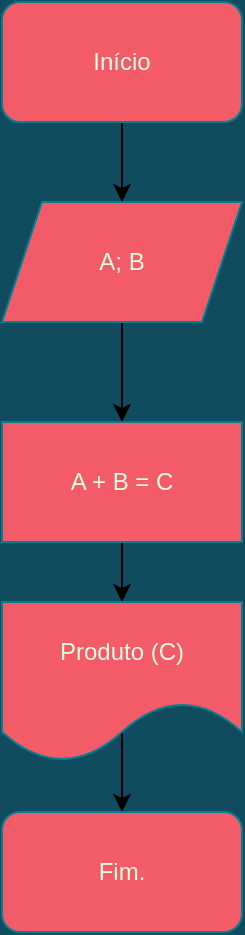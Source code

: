 <mxfile version="17.1.3" type="github">
  <diagram id="C5RBs43oDa-KdzZeNtuy" name="Page-1">
    <mxGraphModel dx="1021" dy="518" grid="1" gridSize="10" guides="1" tooltips="1" connect="1" arrows="1" fold="1" page="1" pageScale="1" pageWidth="827" pageHeight="1169" background="#114B5F" math="0" shadow="0">
      <root>
        <mxCell id="WIyWlLk6GJQsqaUBKTNV-0" />
        <mxCell id="WIyWlLk6GJQsqaUBKTNV-1" parent="WIyWlLk6GJQsqaUBKTNV-0" />
        <mxCell id="DAj9aE88BeQrOTtpPi3q-4" style="edgeStyle=orthogonalEdgeStyle;rounded=0;orthogonalLoop=1;jettySize=auto;html=1;entryX=0.5;entryY=0;entryDx=0;entryDy=0;" edge="1" parent="WIyWlLk6GJQsqaUBKTNV-1" source="LNVuYxtHgjX4FnSNNrF1-0" target="LNVuYxtHgjX4FnSNNrF1-3">
          <mxGeometry relative="1" as="geometry">
            <Array as="points" />
          </mxGeometry>
        </mxCell>
        <mxCell id="LNVuYxtHgjX4FnSNNrF1-0" value="&lt;div&gt;A + B = C&lt;/div&gt;" style="rounded=0;whiteSpace=wrap;html=1;fillColor=#F45B69;strokeColor=#028090;fontColor=#E4FDE1;" parent="WIyWlLk6GJQsqaUBKTNV-1" vertex="1">
          <mxGeometry x="354" y="330" width="120" height="60" as="geometry" />
        </mxCell>
        <mxCell id="DAj9aE88BeQrOTtpPi3q-8" style="edgeStyle=orthogonalEdgeStyle;rounded=0;orthogonalLoop=1;jettySize=auto;html=1;fontFamily=Helvetica;fontSize=12;fontColor=#E4FDE1;exitX=0.5;exitY=0.813;exitDx=0;exitDy=0;exitPerimeter=0;" edge="1" parent="WIyWlLk6GJQsqaUBKTNV-1" source="LNVuYxtHgjX4FnSNNrF1-3" target="DAj9aE88BeQrOTtpPi3q-7">
          <mxGeometry relative="1" as="geometry" />
        </mxCell>
        <mxCell id="LNVuYxtHgjX4FnSNNrF1-3" value="Produto (C)" style="shape=document;whiteSpace=wrap;html=1;boundedLbl=1;size=0.375;fillColor=#F45B69;strokeColor=#028090;fontColor=#E4FDE1;rounded=0;" parent="WIyWlLk6GJQsqaUBKTNV-1" vertex="1">
          <mxGeometry x="354" y="420" width="120" height="80" as="geometry" />
        </mxCell>
        <mxCell id="DAj9aE88BeQrOTtpPi3q-1" style="edgeStyle=orthogonalEdgeStyle;rounded=0;orthogonalLoop=1;jettySize=auto;html=1;exitX=0.5;exitY=1;exitDx=0;exitDy=0;entryX=0.5;entryY=0;entryDx=0;entryDy=0;" edge="1" parent="WIyWlLk6GJQsqaUBKTNV-1" source="LNVuYxtHgjX4FnSNNrF1-4" target="LNVuYxtHgjX4FnSNNrF1-0">
          <mxGeometry relative="1" as="geometry">
            <mxPoint x="414" y="310" as="targetPoint" />
          </mxGeometry>
        </mxCell>
        <mxCell id="LNVuYxtHgjX4FnSNNrF1-4" value="A; B" style="shape=parallelogram;perimeter=parallelogramPerimeter;whiteSpace=wrap;html=1;fixedSize=1;fillColor=#F45B69;strokeColor=#028090;fontColor=#E4FDE1;rounded=0;" parent="WIyWlLk6GJQsqaUBKTNV-1" vertex="1">
          <mxGeometry x="354" y="220" width="120" height="60" as="geometry" />
        </mxCell>
        <mxCell id="DAj9aE88BeQrOTtpPi3q-0" style="edgeStyle=orthogonalEdgeStyle;rounded=0;orthogonalLoop=1;jettySize=auto;html=1;" edge="1" parent="WIyWlLk6GJQsqaUBKTNV-1" source="LNVuYxtHgjX4FnSNNrF1-37">
          <mxGeometry relative="1" as="geometry">
            <mxPoint x="414" y="220" as="targetPoint" />
          </mxGeometry>
        </mxCell>
        <mxCell id="LNVuYxtHgjX4FnSNNrF1-37" value="Início" style="rounded=1;whiteSpace=wrap;html=1;fontColor=#E4FDE1;strokeColor=#028090;fillColor=#F45B69;align=center;" parent="WIyWlLk6GJQsqaUBKTNV-1" vertex="1">
          <mxGeometry x="354" y="120" width="120" height="60" as="geometry" />
        </mxCell>
        <mxCell id="DAj9aE88BeQrOTtpPi3q-7" value="&lt;div&gt;Fim.&lt;/div&gt;" style="rounded=1;whiteSpace=wrap;html=1;fontFamily=Helvetica;fontSize=12;fontColor=#E4FDE1;strokeColor=#028090;fillColor=#F45B69;" vertex="1" parent="WIyWlLk6GJQsqaUBKTNV-1">
          <mxGeometry x="354" y="525" width="120" height="60" as="geometry" />
        </mxCell>
      </root>
    </mxGraphModel>
  </diagram>
</mxfile>
